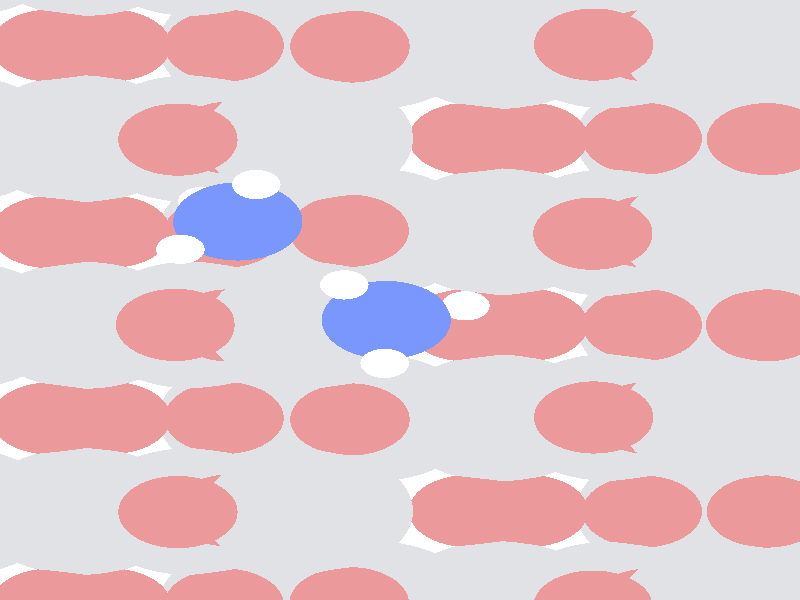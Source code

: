 #include "colors.inc"
#include "finish.inc"

global_settings {assumed_gamma 1 max_trace_level 6}
background {color White}
camera {orthographic
  right -9.91*x up 12.31*y
  direction 1.00*z
  location <0,0,50.00> look_at <0,0,0>}
light_source {<  2.00,   3.00,  125.00> color White
  area_light <0.95, 0, 0>, <0, 0.80, 0>, 5, 4
  adaptive 1 jitter}

#declare simple = finish {phong 0.7}
#declare pale = finish {ambient .5 diffuse .85 roughness .001 specular 0.200 }
#declare intermediate = finish {ambient 0.3 diffuse 0.6 specular 0.10 roughness 0.04 }
#declare vmd = finish {ambient .0 diffuse .65 phong 0.1 phong_size 40. specular 0.500 }
#declare jmol = finish {ambient .2 diffuse .6 specular 1 roughness .001 metallic}
#declare ase2 = finish {ambient 0.05 brilliance 3 diffuse 0.6 metallic specular 0.70 roughness 0.04 reflection 0.15}
#declare mj_mol = finish {ambient .00 diffuse .55 phong 0.0 phong_size 0.specular .250 roughness 0.1 brilliance 0.8 reflection 0.0 }
#declare ase3 = finish {ambient .15 brilliance 2 diffuse .6 metallic specular 1. roughness .001 reflection .0}
#declare glass = finish {ambient .05 diffuse .3 specular 1. roughness .001}
#declare glass2 = finish {ambient .0 diffuse .3 specular 1. reflection .25 roughness .001}
#declare Rcell = 0.100;
#declare Rbond = 0.100;

#macro atom(LOC, R, COL, TRANS, FIN)
  sphere{LOC, R texture{pigment{color COL transmit TRANS} finish{FIN}}}
#end
#macro constrain(LOC, R, COL, TRANS FIN)
union{torus{R, Rcell rotate 45*z texture{pigment{color COL transmit TRANS} finish{FIN}}}
      torus{R, Rcell rotate -45*z texture{pigment{color COL transmit TRANS} finish{FIN}}}
      translate LOC}
#end

atom(< -4.97,  -4.33, -12.70>, 0.74, rgb <0.84, 0.32, 0.33>, 0.0, pale) // #0 
atom(<-10.14,  -6.25, -12.70>, 0.74, rgb <0.84, 0.32, 0.33>, 0.0, pale) // #1 
atom(<-12.03,  -6.25, -11.95>, 1.30, rgb <0.75, 0.76, 0.78>, 0.0, pale) // #2 
atom(< -6.86,  -4.33, -11.95>, 1.30, rgb <0.75, 0.76, 0.78>, 0.0, pale) // #3 
atom(< -3.92,  -4.33, -11.06>, 1.30, rgb <0.75, 0.76, 0.78>, 0.0, pale) // #4 
atom(< -9.09,  -6.25, -11.06>, 1.30, rgb <0.75, 0.76, 0.78>, 0.0, pale) // #5 
atom(< -3.58,  -6.25, -11.20>, 0.74, rgb <0.84, 0.32, 0.33>, 0.0, pale) // #6 
atom(< -8.76,  -4.33, -11.20>, 0.74, rgb <0.84, 0.32, 0.33>, 0.0, pale) // #7 
atom(< -5.82,  -4.33, -10.31>, 0.74, rgb <0.84, 0.32, 0.33>, 0.0, pale) // #8 
atom(<-10.99,  -6.25, -10.31>, 0.74, rgb <0.84, 0.32, 0.33>, 0.0, pale) // #9 
atom(< -7.20,  -6.25, -11.81>, 0.74, rgb <0.84, 0.32, 0.33>, 0.0, pale) // #10 
atom(<-12.37,  -4.33, -11.81>, 0.74, rgb <0.84, 0.32, 0.33>, 0.0, pale) // #11 
atom(< -3.63,  -4.33,  -9.12>, 0.74, rgb <0.84, 0.32, 0.33>, 0.0, pale) // #12 
atom(< -8.81,  -6.25,  -9.12>, 0.74, rgb <0.84, 0.32, 0.33>, 0.0, pale) // #13 
atom(<-10.67,  -6.25,  -8.32>, 1.30, rgb <0.75, 0.76, 0.78>, 0.0, pale) // #14 
atom(< -5.50,  -4.34,  -8.33>, 1.30, rgb <0.75, 0.76, 0.78>, 0.0, pale) // #15 
atom(<-12.94,  -4.34,  -7.56>, 1.30, rgb <0.75, 0.76, 0.78>, 0.0, pale) // #16 
atom(< -7.75,  -6.26,  -7.59>, 1.30, rgb <0.75, 0.76, 0.78>, 0.0, pale) // #17 
atom(<-12.52,  -6.25,  -7.63>, 0.74, rgb <0.84, 0.32, 0.33>, 0.0, pale) // #18 
atom(< -7.34,  -4.34,  -7.66>, 0.74, rgb <0.84, 0.32, 0.33>, 0.0, pale) // #19 
atom(< -4.38,  -4.34,  -6.72>, 0.74, rgb <0.84, 0.32, 0.33>, 0.0, pale) // #20 
atom(< -9.53,  -6.24,  -6.74>, 0.74, rgb <0.84, 0.32, 0.33>, 0.0, pale) // #21 
atom(< -5.85,  -6.25,  -8.24>, 0.74, rgb <0.84, 0.32, 0.33>, 0.0, pale) // #22 
atom(<-11.04,  -4.34,  -8.24>, 0.74, rgb <0.84, 0.32, 0.33>, 0.0, pale) // #23 
atom(<-12.44,  -4.32,  -5.63>, 0.74, rgb <0.84, 0.32, 0.33>, 0.0, pale) // #24 
atom(< -7.25,  -6.25,  -5.64>, 0.74, rgb <0.84, 0.32, 0.33>, 0.0, pale) // #25 
atom(< -9.14,  -6.25,  -4.71>, 1.30, rgb <0.75, 0.76, 0.78>, 0.0, pale) // #26 
atom(< -3.97,  -4.34,  -4.68>, 1.30, rgb <0.75, 0.76, 0.78>, 0.0, pale) // #27 
atom(<-11.48,  -4.33,  -4.12>, 1.30, rgb <0.75, 0.76, 0.78>, 0.0, pale) // #28 
atom(< -6.32,  -6.26,  -4.11>, 1.30, rgb <0.75, 0.76, 0.78>, 0.0, pale) // #29 
atom(<-10.97,  -6.22,  -3.93>, 0.74, rgb <0.84, 0.32, 0.33>, 0.0, pale) // #30 
atom(< -5.81,  -4.34,  -3.89>, 0.74, rgb <0.84, 0.32, 0.33>, 0.0, pale) // #31 
atom(<-13.09,  -4.35,  -3.22>, 0.74, rgb <0.84, 0.32, 0.33>, 0.0, pale) // #32 
atom(< -7.95,  -6.29,  -3.24>, 0.74, rgb <0.84, 0.32, 0.33>, 0.0, pale) // #33 
atom(< -4.33,  -6.25,  -4.62>, 0.74, rgb <0.84, 0.32, 0.33>, 0.0, pale) // #34 
atom(< -9.49,  -4.33,  -4.67>, 0.74, rgb <0.84, 0.32, 0.33>, 0.0, pale) // #35 
atom(< -4.97,  -0.51, -12.70>, 0.74, rgb <0.84, 0.32, 0.33>, 0.0, pale) // #36 
atom(<-10.14,  -2.42, -12.70>, 0.74, rgb <0.84, 0.32, 0.33>, 0.0, pale) // #37 
atom(<-12.03,  -2.42, -11.95>, 1.30, rgb <0.75, 0.76, 0.78>, 0.0, pale) // #38 
atom(< -6.86,  -0.51, -11.95>, 1.30, rgb <0.75, 0.76, 0.78>, 0.0, pale) // #39 
atom(< -3.92,  -0.51, -11.06>, 1.30, rgb <0.75, 0.76, 0.78>, 0.0, pale) // #40 
atom(< -9.09,  -2.42, -11.06>, 1.30, rgb <0.75, 0.76, 0.78>, 0.0, pale) // #41 
atom(< -3.58,  -2.42, -11.20>, 0.74, rgb <0.84, 0.32, 0.33>, 0.0, pale) // #42 
atom(< -8.76,  -0.51, -11.20>, 0.74, rgb <0.84, 0.32, 0.33>, 0.0, pale) // #43 
atom(< -5.82,  -0.51, -10.31>, 0.74, rgb <0.84, 0.32, 0.33>, 0.0, pale) // #44 
atom(<-10.99,  -2.42, -10.31>, 0.74, rgb <0.84, 0.32, 0.33>, 0.0, pale) // #45 
atom(< -7.20,  -2.42, -11.81>, 0.74, rgb <0.84, 0.32, 0.33>, 0.0, pale) // #46 
atom(<-12.37,  -0.51, -11.81>, 0.74, rgb <0.84, 0.32, 0.33>, 0.0, pale) // #47 
atom(< -3.62,  -0.51,  -9.09>, 0.74, rgb <0.84, 0.32, 0.33>, 0.0, pale) // #48 
atom(< -8.81,  -2.42,  -9.12>, 0.74, rgb <0.84, 0.32, 0.33>, 0.0, pale) // #49 
atom(<-10.67,  -2.42,  -8.32>, 1.30, rgb <0.75, 0.76, 0.78>, 0.0, pale) // #50 
atom(< -5.44,  -0.52,  -8.31>, 1.30, rgb <0.75, 0.76, 0.78>, 0.0, pale) // #51 
atom(<-12.93,  -0.51,  -7.47>, 1.30, rgb <0.75, 0.76, 0.78>, 0.0, pale) // #52 
atom(< -7.76,  -2.41,  -7.58>, 1.30, rgb <0.75, 0.76, 0.78>, 0.0, pale) // #53 
atom(<-12.52,  -2.42,  -7.64>, 0.74, rgb <0.84, 0.32, 0.33>, 0.0, pale) // #54 
atom(< -7.34,  -0.51,  -7.65>, 0.74, rgb <0.84, 0.32, 0.33>, 0.0, pale) // #55 
atom(< -4.38,  -0.51,  -6.70>, 0.74, rgb <0.84, 0.32, 0.33>, 0.0, pale) // #56 
atom(< -9.53,  -2.44,  -6.74>, 0.74, rgb <0.84, 0.32, 0.33>, 0.0, pale) // #57 
atom(< -5.85,  -2.42,  -8.24>, 0.74, rgb <0.84, 0.32, 0.33>, 0.0, pale) // #58 
atom(<-11.02,  -0.51,  -8.21>, 0.74, rgb <0.84, 0.32, 0.33>, 0.0, pale) // #59 
atom(<-12.45,  -0.52,  -5.55>, 0.74, rgb <0.84, 0.32, 0.33>, 0.0, pale) // #60 
atom(< -7.25,  -2.42,  -5.64>, 0.74, rgb <0.84, 0.32, 0.33>, 0.0, pale) // #61 
atom(< -9.13,  -2.42,  -4.70>, 1.30, rgb <0.75, 0.76, 0.78>, 0.0, pale) // #62 
atom(< -3.91,  -0.52,  -4.63>, 1.30, rgb <0.75, 0.76, 0.78>, 0.0, pale) // #63 
atom(<-11.45,  -0.52,  -3.92>, 1.30, rgb <0.75, 0.76, 0.78>, 0.0, pale) // #64 
atom(< -6.32,  -2.42,  -4.11>, 1.30, rgb <0.75, 0.76, 0.78>, 0.0, pale) // #65 
atom(<-10.96,  -2.45,  -3.88>, 0.74, rgb <0.84, 0.32, 0.33>, 0.0, pale) // #66 
atom(< -5.81,  -0.52,  -3.87>, 0.74, rgb <0.84, 0.32, 0.33>, 0.0, pale) // #67 
atom(<-13.13,  -0.51,  -3.15>, 0.74, rgb <0.84, 0.32, 0.33>, 0.0, pale) // #68 
atom(< -7.94,  -2.41,  -3.24>, 0.74, rgb <0.84, 0.32, 0.33>, 0.0, pale) // #69 
atom(< -4.33,  -2.43,  -4.62>, 0.74, rgb <0.84, 0.32, 0.33>, 0.0, pale) // #70 
atom(< -9.52,  -0.52,  -4.70>, 0.74, rgb <0.84, 0.32, 0.33>, 0.0, pale) // #71 
atom(<-12.35,   1.61,  -0.63>, 0.80, rgb <0.19, 0.31, 0.97>, 0.0, pale) // #72 
atom(<-13.06,   1.04,  -0.16>, 0.30, rgb <1.00, 1.00, 1.00>, 0.0, pale) // #73 
atom(<-12.12,   2.37,   0.00>, 0.30, rgb <1.00, 1.00, 1.00>, 0.0, pale) // #74 
atom(<-12.80,   2.02,  -1.45>, 0.30, rgb <1.00, 1.00, 1.00>, 0.0, pale) // #75 
atom(<-10.51,  -0.41,  -1.89>, 0.80, rgb <0.19, 0.31, 0.97>, 0.0, pale) // #76 
atom(<-11.03,   0.31,  -1.34>, 0.30, rgb <1.00, 1.00, 1.00>, 0.0, pale) // #77 
atom(<-10.53,  -1.30,  -1.39>, 0.30, rgb <1.00, 1.00, 1.00>, 0.0, pale) // #78 
atom(< -9.53,  -0.12,  -1.96>, 0.30, rgb <1.00, 1.00, 1.00>, 0.0, pale) // #79 
atom(< -4.97,   3.31, -12.70>, 0.74, rgb <0.84, 0.32, 0.33>, 0.0, pale) // #80 
atom(<-10.14,   1.40, -12.70>, 0.74, rgb <0.84, 0.32, 0.33>, 0.0, pale) // #81 
atom(<-12.03,   1.40, -11.95>, 1.30, rgb <0.75, 0.76, 0.78>, 0.0, pale) // #82 
atom(< -6.86,   3.31, -11.95>, 1.30, rgb <0.75, 0.76, 0.78>, 0.0, pale) // #83 
atom(< -3.92,   3.31, -11.06>, 1.30, rgb <0.75, 0.76, 0.78>, 0.0, pale) // #84 
atom(< -9.09,   1.40, -11.06>, 1.30, rgb <0.75, 0.76, 0.78>, 0.0, pale) // #85 
atom(< -3.58,   1.40, -11.20>, 0.74, rgb <0.84, 0.32, 0.33>, 0.0, pale) // #86 
atom(< -8.76,   3.31, -11.20>, 0.74, rgb <0.84, 0.32, 0.33>, 0.0, pale) // #87 
atom(< -5.82,   3.31, -10.31>, 0.74, rgb <0.84, 0.32, 0.33>, 0.0, pale) // #88 
atom(<-10.99,   1.40, -10.31>, 0.74, rgb <0.84, 0.32, 0.33>, 0.0, pale) // #89 
atom(< -7.20,   1.40, -11.81>, 0.74, rgb <0.84, 0.32, 0.33>, 0.0, pale) // #90 
atom(<-12.37,   3.31, -11.81>, 0.74, rgb <0.84, 0.32, 0.33>, 0.0, pale) // #91 
atom(< -3.63,   3.31,  -9.12>, 0.74, rgb <0.84, 0.32, 0.33>, 0.0, pale) // #92 
atom(< -8.81,   1.40,  -9.12>, 0.74, rgb <0.84, 0.32, 0.33>, 0.0, pale) // #93 
atom(<-10.67,   1.40,  -8.32>, 1.30, rgb <0.75, 0.76, 0.78>, 0.0, pale) // #94 
atom(< -5.50,   3.31,  -8.33>, 1.30, rgb <0.75, 0.76, 0.78>, 0.0, pale) // #95 
atom(<-12.94,   3.31,  -7.56>, 1.30, rgb <0.75, 0.76, 0.78>, 0.0, pale) // #96 
atom(< -7.75,   1.38,  -7.59>, 1.30, rgb <0.75, 0.76, 0.78>, 0.0, pale) // #97 
atom(<-12.52,   1.40,  -7.63>, 0.74, rgb <0.84, 0.32, 0.33>, 0.0, pale) // #98 
atom(< -7.34,   3.31,  -7.66>, 0.74, rgb <0.84, 0.32, 0.33>, 0.0, pale) // #99 
atom(< -4.38,   3.31,  -6.72>, 0.74, rgb <0.84, 0.32, 0.33>, 0.0, pale) // #100 
atom(< -9.53,   1.41,  -6.74>, 0.74, rgb <0.84, 0.32, 0.33>, 0.0, pale) // #101 
atom(< -5.85,   1.40,  -8.24>, 0.74, rgb <0.84, 0.32, 0.33>, 0.0, pale) // #102 
atom(<-11.04,   3.31,  -8.24>, 0.74, rgb <0.84, 0.32, 0.33>, 0.0, pale) // #103 
atom(<-12.44,   3.33,  -5.63>, 0.74, rgb <0.84, 0.32, 0.33>, 0.0, pale) // #104 
atom(< -7.25,   1.40,  -5.64>, 0.74, rgb <0.84, 0.32, 0.33>, 0.0, pale) // #105 
atom(< -9.14,   1.40,  -4.71>, 1.30, rgb <0.75, 0.76, 0.78>, 0.0, pale) // #106 
atom(< -3.97,   3.31,  -4.68>, 1.30, rgb <0.75, 0.76, 0.78>, 0.0, pale) // #107 
atom(<-11.48,   3.31,  -4.12>, 1.30, rgb <0.75, 0.76, 0.78>, 0.0, pale) // #108 
atom(< -6.32,   1.38,  -4.11>, 1.30, rgb <0.75, 0.76, 0.78>, 0.0, pale) // #109 
atom(<-10.97,   1.42,  -3.93>, 0.74, rgb <0.84, 0.32, 0.33>, 0.0, pale) // #110 
atom(< -5.81,   3.30,  -3.89>, 0.74, rgb <0.84, 0.32, 0.33>, 0.0, pale) // #111 
atom(<-13.09,   3.29,  -3.22>, 0.74, rgb <0.84, 0.32, 0.33>, 0.0, pale) // #112 
atom(< -7.95,   1.36,  -3.24>, 0.74, rgb <0.84, 0.32, 0.33>, 0.0, pale) // #113 
atom(< -4.33,   1.39,  -4.62>, 0.74, rgb <0.84, 0.32, 0.33>, 0.0, pale) // #114 
atom(< -9.49,   3.31,  -4.67>, 0.74, rgb <0.84, 0.32, 0.33>, 0.0, pale) // #115 
atom(< -4.97,   7.13, -12.70>, 0.74, rgb <0.84, 0.32, 0.33>, 0.0, pale) // #116 
atom(<-10.14,   5.22, -12.70>, 0.74, rgb <0.84, 0.32, 0.33>, 0.0, pale) // #117 
atom(<-12.03,   5.22, -11.95>, 1.30, rgb <0.75, 0.76, 0.78>, 0.0, pale) // #118 
atom(< -6.86,   7.13, -11.95>, 1.30, rgb <0.75, 0.76, 0.78>, 0.0, pale) // #119 
atom(< -3.92,   7.13, -11.06>, 1.30, rgb <0.75, 0.76, 0.78>, 0.0, pale) // #120 
atom(< -9.09,   5.22, -11.06>, 1.30, rgb <0.75, 0.76, 0.78>, 0.0, pale) // #121 
atom(< -3.58,   5.22, -11.20>, 0.74, rgb <0.84, 0.32, 0.33>, 0.0, pale) // #122 
atom(< -8.76,   7.13, -11.20>, 0.74, rgb <0.84, 0.32, 0.33>, 0.0, pale) // #123 
atom(< -5.82,   7.13, -10.31>, 0.74, rgb <0.84, 0.32, 0.33>, 0.0, pale) // #124 
atom(<-10.99,   5.22, -10.31>, 0.74, rgb <0.84, 0.32, 0.33>, 0.0, pale) // #125 
atom(< -7.20,   5.22, -11.81>, 0.74, rgb <0.84, 0.32, 0.33>, 0.0, pale) // #126 
atom(<-12.37,   7.13, -11.81>, 0.74, rgb <0.84, 0.32, 0.33>, 0.0, pale) // #127 
atom(< -3.62,   7.13,  -9.09>, 0.74, rgb <0.84, 0.32, 0.33>, 0.0, pale) // #128 
atom(< -8.81,   5.22,  -9.12>, 0.74, rgb <0.84, 0.32, 0.33>, 0.0, pale) // #129 
atom(<-10.67,   5.22,  -8.32>, 1.30, rgb <0.75, 0.76, 0.78>, 0.0, pale) // #130 
atom(< -5.44,   7.13,  -8.31>, 1.30, rgb <0.75, 0.76, 0.78>, 0.0, pale) // #131 
atom(<-12.93,   7.13,  -7.47>, 1.30, rgb <0.75, 0.76, 0.78>, 0.0, pale) // #132 
atom(< -7.76,   5.23,  -7.58>, 1.30, rgb <0.75, 0.76, 0.78>, 0.0, pale) // #133 
atom(<-12.52,   5.22,  -7.64>, 0.74, rgb <0.84, 0.32, 0.33>, 0.0, pale) // #134 
atom(< -7.34,   7.13,  -7.65>, 0.74, rgb <0.84, 0.32, 0.33>, 0.0, pale) // #135 
atom(< -4.38,   7.13,  -6.70>, 0.74, rgb <0.84, 0.32, 0.33>, 0.0, pale) // #136 
atom(< -9.53,   5.21,  -6.74>, 0.74, rgb <0.84, 0.32, 0.33>, 0.0, pale) // #137 
atom(< -5.85,   5.22,  -8.24>, 0.74, rgb <0.84, 0.32, 0.33>, 0.0, pale) // #138 
atom(<-11.02,   7.13,  -8.21>, 0.74, rgb <0.84, 0.32, 0.33>, 0.0, pale) // #139 
atom(<-12.45,   7.12,  -5.55>, 0.74, rgb <0.84, 0.32, 0.33>, 0.0, pale) // #140 
atom(< -7.25,   5.22,  -5.64>, 0.74, rgb <0.84, 0.32, 0.33>, 0.0, pale) // #141 
atom(< -9.13,   5.22,  -4.70>, 1.30, rgb <0.75, 0.76, 0.78>, 0.0, pale) // #142 
atom(< -3.91,   7.13,  -4.63>, 1.30, rgb <0.75, 0.76, 0.78>, 0.0, pale) // #143 
atom(<-11.45,   7.13,  -3.92>, 1.30, rgb <0.75, 0.76, 0.78>, 0.0, pale) // #144 
atom(< -6.32,   5.23,  -4.11>, 1.30, rgb <0.75, 0.76, 0.78>, 0.0, pale) // #145 
atom(<-10.96,   5.20,  -3.88>, 0.74, rgb <0.84, 0.32, 0.33>, 0.0, pale) // #146 
atom(< -5.81,   7.13,  -3.87>, 0.74, rgb <0.84, 0.32, 0.33>, 0.0, pale) // #147 
atom(<-13.13,   7.14,  -3.15>, 0.74, rgb <0.84, 0.32, 0.33>, 0.0, pale) // #148 
atom(< -7.94,   5.24,  -3.24>, 0.74, rgb <0.84, 0.32, 0.33>, 0.0, pale) // #149 
atom(< -4.33,   5.22,  -4.62>, 0.74, rgb <0.84, 0.32, 0.33>, 0.0, pale) // #150 
atom(< -9.52,   7.13,  -4.70>, 0.74, rgb <0.84, 0.32, 0.33>, 0.0, pale) // #151 
atom(<-12.35,   9.25,  -0.63>, 0.80, rgb <0.19, 0.31, 0.97>, 0.0, pale) // #152 
atom(<-13.06,   8.69,  -0.16>, 0.30, rgb <1.00, 1.00, 1.00>, 0.0, pale) // #153 
atom(<-12.12,  10.02,   0.00>, 0.30, rgb <1.00, 1.00, 1.00>, 0.0, pale) // #154 
atom(<-12.80,   9.66,  -1.45>, 0.30, rgb <1.00, 1.00, 1.00>, 0.0, pale) // #155 
atom(<-10.51,   7.24,  -1.89>, 0.80, rgb <0.19, 0.31, 0.97>, 0.0, pale) // #156 
atom(<-11.03,   7.95,  -1.34>, 0.30, rgb <1.00, 1.00, 1.00>, 0.0, pale) // #157 
atom(<-10.53,   6.35,  -1.39>, 0.30, rgb <1.00, 1.00, 1.00>, 0.0, pale) // #158 
atom(< -9.53,   7.52,  -1.96>, 0.30, rgb <1.00, 1.00, 1.00>, 0.0, pale) // #159 
atom(<  5.37,  -4.33, -12.70>, 0.74, rgb <0.84, 0.32, 0.33>, 0.0, pale) // #160 
atom(<  0.20,  -6.25, -12.70>, 0.74, rgb <0.84, 0.32, 0.33>, 0.0, pale) // #161 
atom(< -1.69,  -6.25, -11.95>, 1.30, rgb <0.75, 0.76, 0.78>, 0.0, pale) // #162 
atom(<  3.48,  -4.33, -11.95>, 1.30, rgb <0.75, 0.76, 0.78>, 0.0, pale) // #163 
atom(<  6.42,  -4.33, -11.06>, 1.30, rgb <0.75, 0.76, 0.78>, 0.0, pale) // #164 
atom(<  1.25,  -6.25, -11.06>, 1.30, rgb <0.75, 0.76, 0.78>, 0.0, pale) // #165 
atom(<  6.76,  -6.25, -11.20>, 0.74, rgb <0.84, 0.32, 0.33>, 0.0, pale) // #166 
atom(<  1.59,  -4.33, -11.20>, 0.74, rgb <0.84, 0.32, 0.33>, 0.0, pale) // #167 
atom(<  4.53,  -4.33, -10.31>, 0.74, rgb <0.84, 0.32, 0.33>, 0.0, pale) // #168 
atom(< -0.65,  -6.25, -10.31>, 0.74, rgb <0.84, 0.32, 0.33>, 0.0, pale) // #169 
atom(<  3.14,  -6.25, -11.81>, 0.74, rgb <0.84, 0.32, 0.33>, 0.0, pale) // #170 
atom(< -2.03,  -4.33, -11.81>, 0.74, rgb <0.84, 0.32, 0.33>, 0.0, pale) // #171 
atom(<  6.71,  -4.33,  -9.12>, 0.74, rgb <0.84, 0.32, 0.33>, 0.0, pale) // #172 
atom(<  1.53,  -6.25,  -9.12>, 0.74, rgb <0.84, 0.32, 0.33>, 0.0, pale) // #173 
atom(< -0.33,  -6.25,  -8.32>, 1.30, rgb <0.75, 0.76, 0.78>, 0.0, pale) // #174 
atom(<  4.84,  -4.34,  -8.33>, 1.30, rgb <0.75, 0.76, 0.78>, 0.0, pale) // #175 
atom(< -2.60,  -4.34,  -7.56>, 1.30, rgb <0.75, 0.76, 0.78>, 0.0, pale) // #176 
atom(<  2.59,  -6.26,  -7.59>, 1.30, rgb <0.75, 0.76, 0.78>, 0.0, pale) // #177 
atom(< -2.18,  -6.25,  -7.63>, 0.74, rgb <0.84, 0.32, 0.33>, 0.0, pale) // #178 
atom(<  3.00,  -4.34,  -7.66>, 0.74, rgb <0.84, 0.32, 0.33>, 0.0, pale) // #179 
atom(<  5.96,  -4.34,  -6.72>, 0.74, rgb <0.84, 0.32, 0.33>, 0.0, pale) // #180 
atom(<  0.81,  -6.24,  -6.74>, 0.74, rgb <0.84, 0.32, 0.33>, 0.0, pale) // #181 
atom(<  4.50,  -6.25,  -8.24>, 0.74, rgb <0.84, 0.32, 0.33>, 0.0, pale) // #182 
atom(< -0.69,  -4.34,  -8.24>, 0.74, rgb <0.84, 0.32, 0.33>, 0.0, pale) // #183 
atom(< -2.10,  -4.32,  -5.63>, 0.74, rgb <0.84, 0.32, 0.33>, 0.0, pale) // #184 
atom(<  3.09,  -6.25,  -5.64>, 0.74, rgb <0.84, 0.32, 0.33>, 0.0, pale) // #185 
atom(<  1.20,  -6.25,  -4.71>, 1.30, rgb <0.75, 0.76, 0.78>, 0.0, pale) // #186 
atom(<  6.38,  -4.34,  -4.68>, 1.30, rgb <0.75, 0.76, 0.78>, 0.0, pale) // #187 
atom(< -1.14,  -4.33,  -4.12>, 1.30, rgb <0.75, 0.76, 0.78>, 0.0, pale) // #188 
atom(<  4.02,  -6.26,  -4.11>, 1.30, rgb <0.75, 0.76, 0.78>, 0.0, pale) // #189 
atom(< -0.63,  -6.22,  -3.93>, 0.74, rgb <0.84, 0.32, 0.33>, 0.0, pale) // #190 
atom(<  4.54,  -4.34,  -3.89>, 0.74, rgb <0.84, 0.32, 0.33>, 0.0, pale) // #191 
atom(< -2.75,  -4.35,  -3.22>, 0.74, rgb <0.84, 0.32, 0.33>, 0.0, pale) // #192 
atom(<  2.39,  -6.29,  -3.24>, 0.74, rgb <0.84, 0.32, 0.33>, 0.0, pale) // #193 
atom(<  6.01,  -6.25,  -4.62>, 0.74, rgb <0.84, 0.32, 0.33>, 0.0, pale) // #194 
atom(<  0.85,  -4.33,  -4.67>, 0.74, rgb <0.84, 0.32, 0.33>, 0.0, pale) // #195 
atom(<  5.37,  -0.51, -12.70>, 0.74, rgb <0.84, 0.32, 0.33>, 0.0, pale) // #196 
atom(<  0.20,  -2.42, -12.70>, 0.74, rgb <0.84, 0.32, 0.33>, 0.0, pale) // #197 
atom(< -1.69,  -2.42, -11.95>, 1.30, rgb <0.75, 0.76, 0.78>, 0.0, pale) // #198 
atom(<  3.48,  -0.51, -11.95>, 1.30, rgb <0.75, 0.76, 0.78>, 0.0, pale) // #199 
atom(<  6.42,  -0.51, -11.06>, 1.30, rgb <0.75, 0.76, 0.78>, 0.0, pale) // #200 
atom(<  1.25,  -2.42, -11.06>, 1.30, rgb <0.75, 0.76, 0.78>, 0.0, pale) // #201 
atom(<  6.76,  -2.42, -11.20>, 0.74, rgb <0.84, 0.32, 0.33>, 0.0, pale) // #202 
atom(<  1.59,  -0.51, -11.20>, 0.74, rgb <0.84, 0.32, 0.33>, 0.0, pale) // #203 
atom(<  4.53,  -0.51, -10.31>, 0.74, rgb <0.84, 0.32, 0.33>, 0.0, pale) // #204 
atom(< -0.65,  -2.42, -10.31>, 0.74, rgb <0.84, 0.32, 0.33>, 0.0, pale) // #205 
atom(<  3.14,  -2.42, -11.81>, 0.74, rgb <0.84, 0.32, 0.33>, 0.0, pale) // #206 
atom(< -2.03,  -0.51, -11.81>, 0.74, rgb <0.84, 0.32, 0.33>, 0.0, pale) // #207 
atom(<  6.72,  -0.51,  -9.09>, 0.74, rgb <0.84, 0.32, 0.33>, 0.0, pale) // #208 
atom(<  1.54,  -2.42,  -9.12>, 0.74, rgb <0.84, 0.32, 0.33>, 0.0, pale) // #209 
atom(< -0.33,  -2.42,  -8.32>, 1.30, rgb <0.75, 0.76, 0.78>, 0.0, pale) // #210 
atom(<  4.90,  -0.52,  -8.31>, 1.30, rgb <0.75, 0.76, 0.78>, 0.0, pale) // #211 
atom(< -2.58,  -0.51,  -7.47>, 1.30, rgb <0.75, 0.76, 0.78>, 0.0, pale) // #212 
atom(<  2.59,  -2.41,  -7.58>, 1.30, rgb <0.75, 0.76, 0.78>, 0.0, pale) // #213 
atom(< -2.18,  -2.42,  -7.64>, 0.74, rgb <0.84, 0.32, 0.33>, 0.0, pale) // #214 
atom(<  3.00,  -0.51,  -7.65>, 0.74, rgb <0.84, 0.32, 0.33>, 0.0, pale) // #215 
atom(<  5.96,  -0.51,  -6.70>, 0.74, rgb <0.84, 0.32, 0.33>, 0.0, pale) // #216 
atom(<  0.81,  -2.44,  -6.74>, 0.74, rgb <0.84, 0.32, 0.33>, 0.0, pale) // #217 
atom(<  4.50,  -2.42,  -8.24>, 0.74, rgb <0.84, 0.32, 0.33>, 0.0, pale) // #218 
atom(< -0.68,  -0.51,  -8.21>, 0.74, rgb <0.84, 0.32, 0.33>, 0.0, pale) // #219 
atom(< -2.11,  -0.52,  -5.55>, 0.74, rgb <0.84, 0.32, 0.33>, 0.0, pale) // #220 
atom(<  3.09,  -2.42,  -5.64>, 0.74, rgb <0.84, 0.32, 0.33>, 0.0, pale) // #221 
atom(<  1.21,  -2.42,  -4.70>, 1.30, rgb <0.75, 0.76, 0.78>, 0.0, pale) // #222 
atom(<  6.43,  -0.52,  -4.63>, 1.30, rgb <0.75, 0.76, 0.78>, 0.0, pale) // #223 
atom(< -1.10,  -0.52,  -3.92>, 1.30, rgb <0.75, 0.76, 0.78>, 0.0, pale) // #224 
atom(<  4.02,  -2.42,  -4.11>, 1.30, rgb <0.75, 0.76, 0.78>, 0.0, pale) // #225 
atom(< -0.62,  -2.45,  -3.88>, 0.74, rgb <0.84, 0.32, 0.33>, 0.0, pale) // #226 
atom(<  4.53,  -0.52,  -3.87>, 0.74, rgb <0.84, 0.32, 0.33>, 0.0, pale) // #227 
atom(< -2.78,  -0.51,  -3.15>, 0.74, rgb <0.84, 0.32, 0.33>, 0.0, pale) // #228 
atom(<  2.40,  -2.41,  -3.24>, 0.74, rgb <0.84, 0.32, 0.33>, 0.0, pale) // #229 
atom(<  6.02,  -2.43,  -4.62>, 0.74, rgb <0.84, 0.32, 0.33>, 0.0, pale) // #230 
atom(<  0.82,  -0.52,  -4.70>, 0.74, rgb <0.84, 0.32, 0.33>, 0.0, pale) // #231 
atom(< -2.01,   1.61,  -0.63>, 0.80, rgb <0.19, 0.31, 0.97>, 0.0, pale) // #232 
atom(< -2.72,   1.04,  -0.16>, 0.30, rgb <1.00, 1.00, 1.00>, 0.0, pale) // #233 
atom(< -1.78,   2.37,   0.00>, 0.30, rgb <1.00, 1.00, 1.00>, 0.0, pale) // #234 
atom(< -2.45,   2.02,  -1.45>, 0.30, rgb <1.00, 1.00, 1.00>, 0.0, pale) // #235 
atom(< -0.17,  -0.41,  -1.89>, 0.80, rgb <0.19, 0.31, 0.97>, 0.0, pale) // #236 
atom(< -0.69,   0.31,  -1.34>, 0.30, rgb <1.00, 1.00, 1.00>, 0.0, pale) // #237 
atom(< -0.19,  -1.30,  -1.39>, 0.30, rgb <1.00, 1.00, 1.00>, 0.0, pale) // #238 
atom(<  0.81,  -0.12,  -1.96>, 0.30, rgb <1.00, 1.00, 1.00>, 0.0, pale) // #239 
atom(<  5.37,   3.31, -12.70>, 0.74, rgb <0.84, 0.32, 0.33>, 0.0, pale) // #240 
atom(<  0.20,   1.40, -12.70>, 0.74, rgb <0.84, 0.32, 0.33>, 0.0, pale) // #241 
atom(< -1.69,   1.40, -11.95>, 1.30, rgb <0.75, 0.76, 0.78>, 0.0, pale) // #242 
atom(<  3.48,   3.31, -11.95>, 1.30, rgb <0.75, 0.76, 0.78>, 0.0, pale) // #243 
atom(<  6.42,   3.31, -11.06>, 1.30, rgb <0.75, 0.76, 0.78>, 0.0, pale) // #244 
atom(<  1.25,   1.40, -11.06>, 1.30, rgb <0.75, 0.76, 0.78>, 0.0, pale) // #245 
atom(<  6.76,   1.40, -11.20>, 0.74, rgb <0.84, 0.32, 0.33>, 0.0, pale) // #246 
atom(<  1.59,   3.31, -11.20>, 0.74, rgb <0.84, 0.32, 0.33>, 0.0, pale) // #247 
atom(<  4.53,   3.31, -10.31>, 0.74, rgb <0.84, 0.32, 0.33>, 0.0, pale) // #248 
atom(< -0.65,   1.40, -10.31>, 0.74, rgb <0.84, 0.32, 0.33>, 0.0, pale) // #249 
atom(<  3.14,   1.40, -11.81>, 0.74, rgb <0.84, 0.32, 0.33>, 0.0, pale) // #250 
atom(< -2.03,   3.31, -11.81>, 0.74, rgb <0.84, 0.32, 0.33>, 0.0, pale) // #251 
atom(<  6.71,   3.31,  -9.12>, 0.74, rgb <0.84, 0.32, 0.33>, 0.0, pale) // #252 
atom(<  1.53,   1.40,  -9.12>, 0.74, rgb <0.84, 0.32, 0.33>, 0.0, pale) // #253 
atom(< -0.33,   1.40,  -8.32>, 1.30, rgb <0.75, 0.76, 0.78>, 0.0, pale) // #254 
atom(<  4.84,   3.31,  -8.33>, 1.30, rgb <0.75, 0.76, 0.78>, 0.0, pale) // #255 
atom(< -2.60,   3.31,  -7.56>, 1.30, rgb <0.75, 0.76, 0.78>, 0.0, pale) // #256 
atom(<  2.59,   1.38,  -7.59>, 1.30, rgb <0.75, 0.76, 0.78>, 0.0, pale) // #257 
atom(< -2.18,   1.40,  -7.63>, 0.74, rgb <0.84, 0.32, 0.33>, 0.0, pale) // #258 
atom(<  3.00,   3.31,  -7.66>, 0.74, rgb <0.84, 0.32, 0.33>, 0.0, pale) // #259 
atom(<  5.96,   3.31,  -6.72>, 0.74, rgb <0.84, 0.32, 0.33>, 0.0, pale) // #260 
atom(<  0.81,   1.41,  -6.74>, 0.74, rgb <0.84, 0.32, 0.33>, 0.0, pale) // #261 
atom(<  4.50,   1.40,  -8.24>, 0.74, rgb <0.84, 0.32, 0.33>, 0.0, pale) // #262 
atom(< -0.69,   3.31,  -8.24>, 0.74, rgb <0.84, 0.32, 0.33>, 0.0, pale) // #263 
atom(< -2.10,   3.33,  -5.63>, 0.74, rgb <0.84, 0.32, 0.33>, 0.0, pale) // #264 
atom(<  3.09,   1.40,  -5.64>, 0.74, rgb <0.84, 0.32, 0.33>, 0.0, pale) // #265 
atom(<  1.20,   1.40,  -4.71>, 1.30, rgb <0.75, 0.76, 0.78>, 0.0, pale) // #266 
atom(<  6.38,   3.31,  -4.68>, 1.30, rgb <0.75, 0.76, 0.78>, 0.0, pale) // #267 
atom(< -1.14,   3.31,  -4.12>, 1.30, rgb <0.75, 0.76, 0.78>, 0.0, pale) // #268 
atom(<  4.02,   1.38,  -4.11>, 1.30, rgb <0.75, 0.76, 0.78>, 0.0, pale) // #269 
atom(< -0.63,   1.42,  -3.93>, 0.74, rgb <0.84, 0.32, 0.33>, 0.0, pale) // #270 
atom(<  4.54,   3.30,  -3.89>, 0.74, rgb <0.84, 0.32, 0.33>, 0.0, pale) // #271 
atom(< -2.75,   3.29,  -3.22>, 0.74, rgb <0.84, 0.32, 0.33>, 0.0, pale) // #272 
atom(<  2.39,   1.36,  -3.24>, 0.74, rgb <0.84, 0.32, 0.33>, 0.0, pale) // #273 
atom(<  6.01,   1.39,  -4.62>, 0.74, rgb <0.84, 0.32, 0.33>, 0.0, pale) // #274 
atom(<  0.85,   3.31,  -4.67>, 0.74, rgb <0.84, 0.32, 0.33>, 0.0, pale) // #275 
atom(<  5.37,   7.13, -12.70>, 0.74, rgb <0.84, 0.32, 0.33>, 0.0, pale) // #276 
atom(<  0.20,   5.22, -12.70>, 0.74, rgb <0.84, 0.32, 0.33>, 0.0, pale) // #277 
atom(< -1.69,   5.22, -11.95>, 1.30, rgb <0.75, 0.76, 0.78>, 0.0, pale) // #278 
atom(<  3.48,   7.13, -11.95>, 1.30, rgb <0.75, 0.76, 0.78>, 0.0, pale) // #279 
atom(<  6.42,   7.13, -11.06>, 1.30, rgb <0.75, 0.76, 0.78>, 0.0, pale) // #280 
atom(<  1.25,   5.22, -11.06>, 1.30, rgb <0.75, 0.76, 0.78>, 0.0, pale) // #281 
atom(<  6.76,   5.22, -11.20>, 0.74, rgb <0.84, 0.32, 0.33>, 0.0, pale) // #282 
atom(<  1.59,   7.13, -11.20>, 0.74, rgb <0.84, 0.32, 0.33>, 0.0, pale) // #283 
atom(<  4.53,   7.13, -10.31>, 0.74, rgb <0.84, 0.32, 0.33>, 0.0, pale) // #284 
atom(< -0.65,   5.22, -10.31>, 0.74, rgb <0.84, 0.32, 0.33>, 0.0, pale) // #285 
atom(<  3.14,   5.22, -11.81>, 0.74, rgb <0.84, 0.32, 0.33>, 0.0, pale) // #286 
atom(< -2.03,   7.13, -11.81>, 0.74, rgb <0.84, 0.32, 0.33>, 0.0, pale) // #287 
atom(<  6.72,   7.13,  -9.09>, 0.74, rgb <0.84, 0.32, 0.33>, 0.0, pale) // #288 
atom(<  1.54,   5.22,  -9.12>, 0.74, rgb <0.84, 0.32, 0.33>, 0.0, pale) // #289 
atom(< -0.33,   5.22,  -8.32>, 1.30, rgb <0.75, 0.76, 0.78>, 0.0, pale) // #290 
atom(<  4.90,   7.13,  -8.31>, 1.30, rgb <0.75, 0.76, 0.78>, 0.0, pale) // #291 
atom(< -2.58,   7.13,  -7.47>, 1.30, rgb <0.75, 0.76, 0.78>, 0.0, pale) // #292 
atom(<  2.59,   5.23,  -7.58>, 1.30, rgb <0.75, 0.76, 0.78>, 0.0, pale) // #293 
atom(< -2.18,   5.22,  -7.64>, 0.74, rgb <0.84, 0.32, 0.33>, 0.0, pale) // #294 
atom(<  3.00,   7.13,  -7.65>, 0.74, rgb <0.84, 0.32, 0.33>, 0.0, pale) // #295 
atom(<  5.96,   7.13,  -6.70>, 0.74, rgb <0.84, 0.32, 0.33>, 0.0, pale) // #296 
atom(<  0.81,   5.21,  -6.74>, 0.74, rgb <0.84, 0.32, 0.33>, 0.0, pale) // #297 
atom(<  4.50,   5.22,  -8.24>, 0.74, rgb <0.84, 0.32, 0.33>, 0.0, pale) // #298 
atom(< -0.68,   7.13,  -8.21>, 0.74, rgb <0.84, 0.32, 0.33>, 0.0, pale) // #299 
atom(< -2.11,   7.12,  -5.55>, 0.74, rgb <0.84, 0.32, 0.33>, 0.0, pale) // #300 
atom(<  3.09,   5.22,  -5.64>, 0.74, rgb <0.84, 0.32, 0.33>, 0.0, pale) // #301 
atom(<  1.21,   5.22,  -4.70>, 1.30, rgb <0.75, 0.76, 0.78>, 0.0, pale) // #302 
atom(<  6.43,   7.13,  -4.63>, 1.30, rgb <0.75, 0.76, 0.78>, 0.0, pale) // #303 
atom(< -1.10,   7.13,  -3.92>, 1.30, rgb <0.75, 0.76, 0.78>, 0.0, pale) // #304 
atom(<  4.02,   5.23,  -4.11>, 1.30, rgb <0.75, 0.76, 0.78>, 0.0, pale) // #305 
atom(< -0.62,   5.20,  -3.88>, 0.74, rgb <0.84, 0.32, 0.33>, 0.0, pale) // #306 
atom(<  4.53,   7.13,  -3.87>, 0.74, rgb <0.84, 0.32, 0.33>, 0.0, pale) // #307 
atom(< -2.78,   7.14,  -3.15>, 0.74, rgb <0.84, 0.32, 0.33>, 0.0, pale) // #308 
atom(<  2.40,   5.24,  -3.24>, 0.74, rgb <0.84, 0.32, 0.33>, 0.0, pale) // #309 
atom(<  6.02,   5.22,  -4.62>, 0.74, rgb <0.84, 0.32, 0.33>, 0.0, pale) // #310 
atom(<  0.82,   7.13,  -4.70>, 0.74, rgb <0.84, 0.32, 0.33>, 0.0, pale) // #311 
